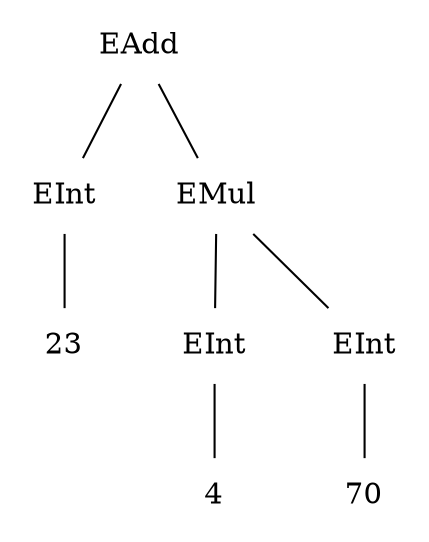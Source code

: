 graph{

"[]" [label = "EAdd", style = "solid", shape = "plaintext"] ;
"[]" -- "[0]" [style = "solid"];
"[0]" -- "[0,0]" [style = "solid"];
"[]" -- "[1]" [style = "solid"];
"[0]" [label = "EInt", style = "solid", shape = "plaintext"] ;
"[0,0]" [label = "23", style = "solid", shape = "plaintext"] ;
"[1]" [label = "EMul", style = "solid", shape = "plaintext"] ;
"[1]" -- "[0,1]" [style = "solid"];
"[1]" -- "[1,1]" [style = "solid"];
"[0,1]" [label = "EInt", style = "solid", shape = "plaintext"] ;
"[1,1]" [label = "EInt", style = "solid", shape = "plaintext"] ;
"[0,1]" -- "[0,0,1]" [style = "solid"];
"[1,1]" -- "[0,1,1]" [style = "solid"];
"[0,0,1]" [label = "4", style = "solid", shape = "plaintext"] ;
"[0,1,1]" [label = "70", style = "solid", shape = "plaintext"] ;

}

